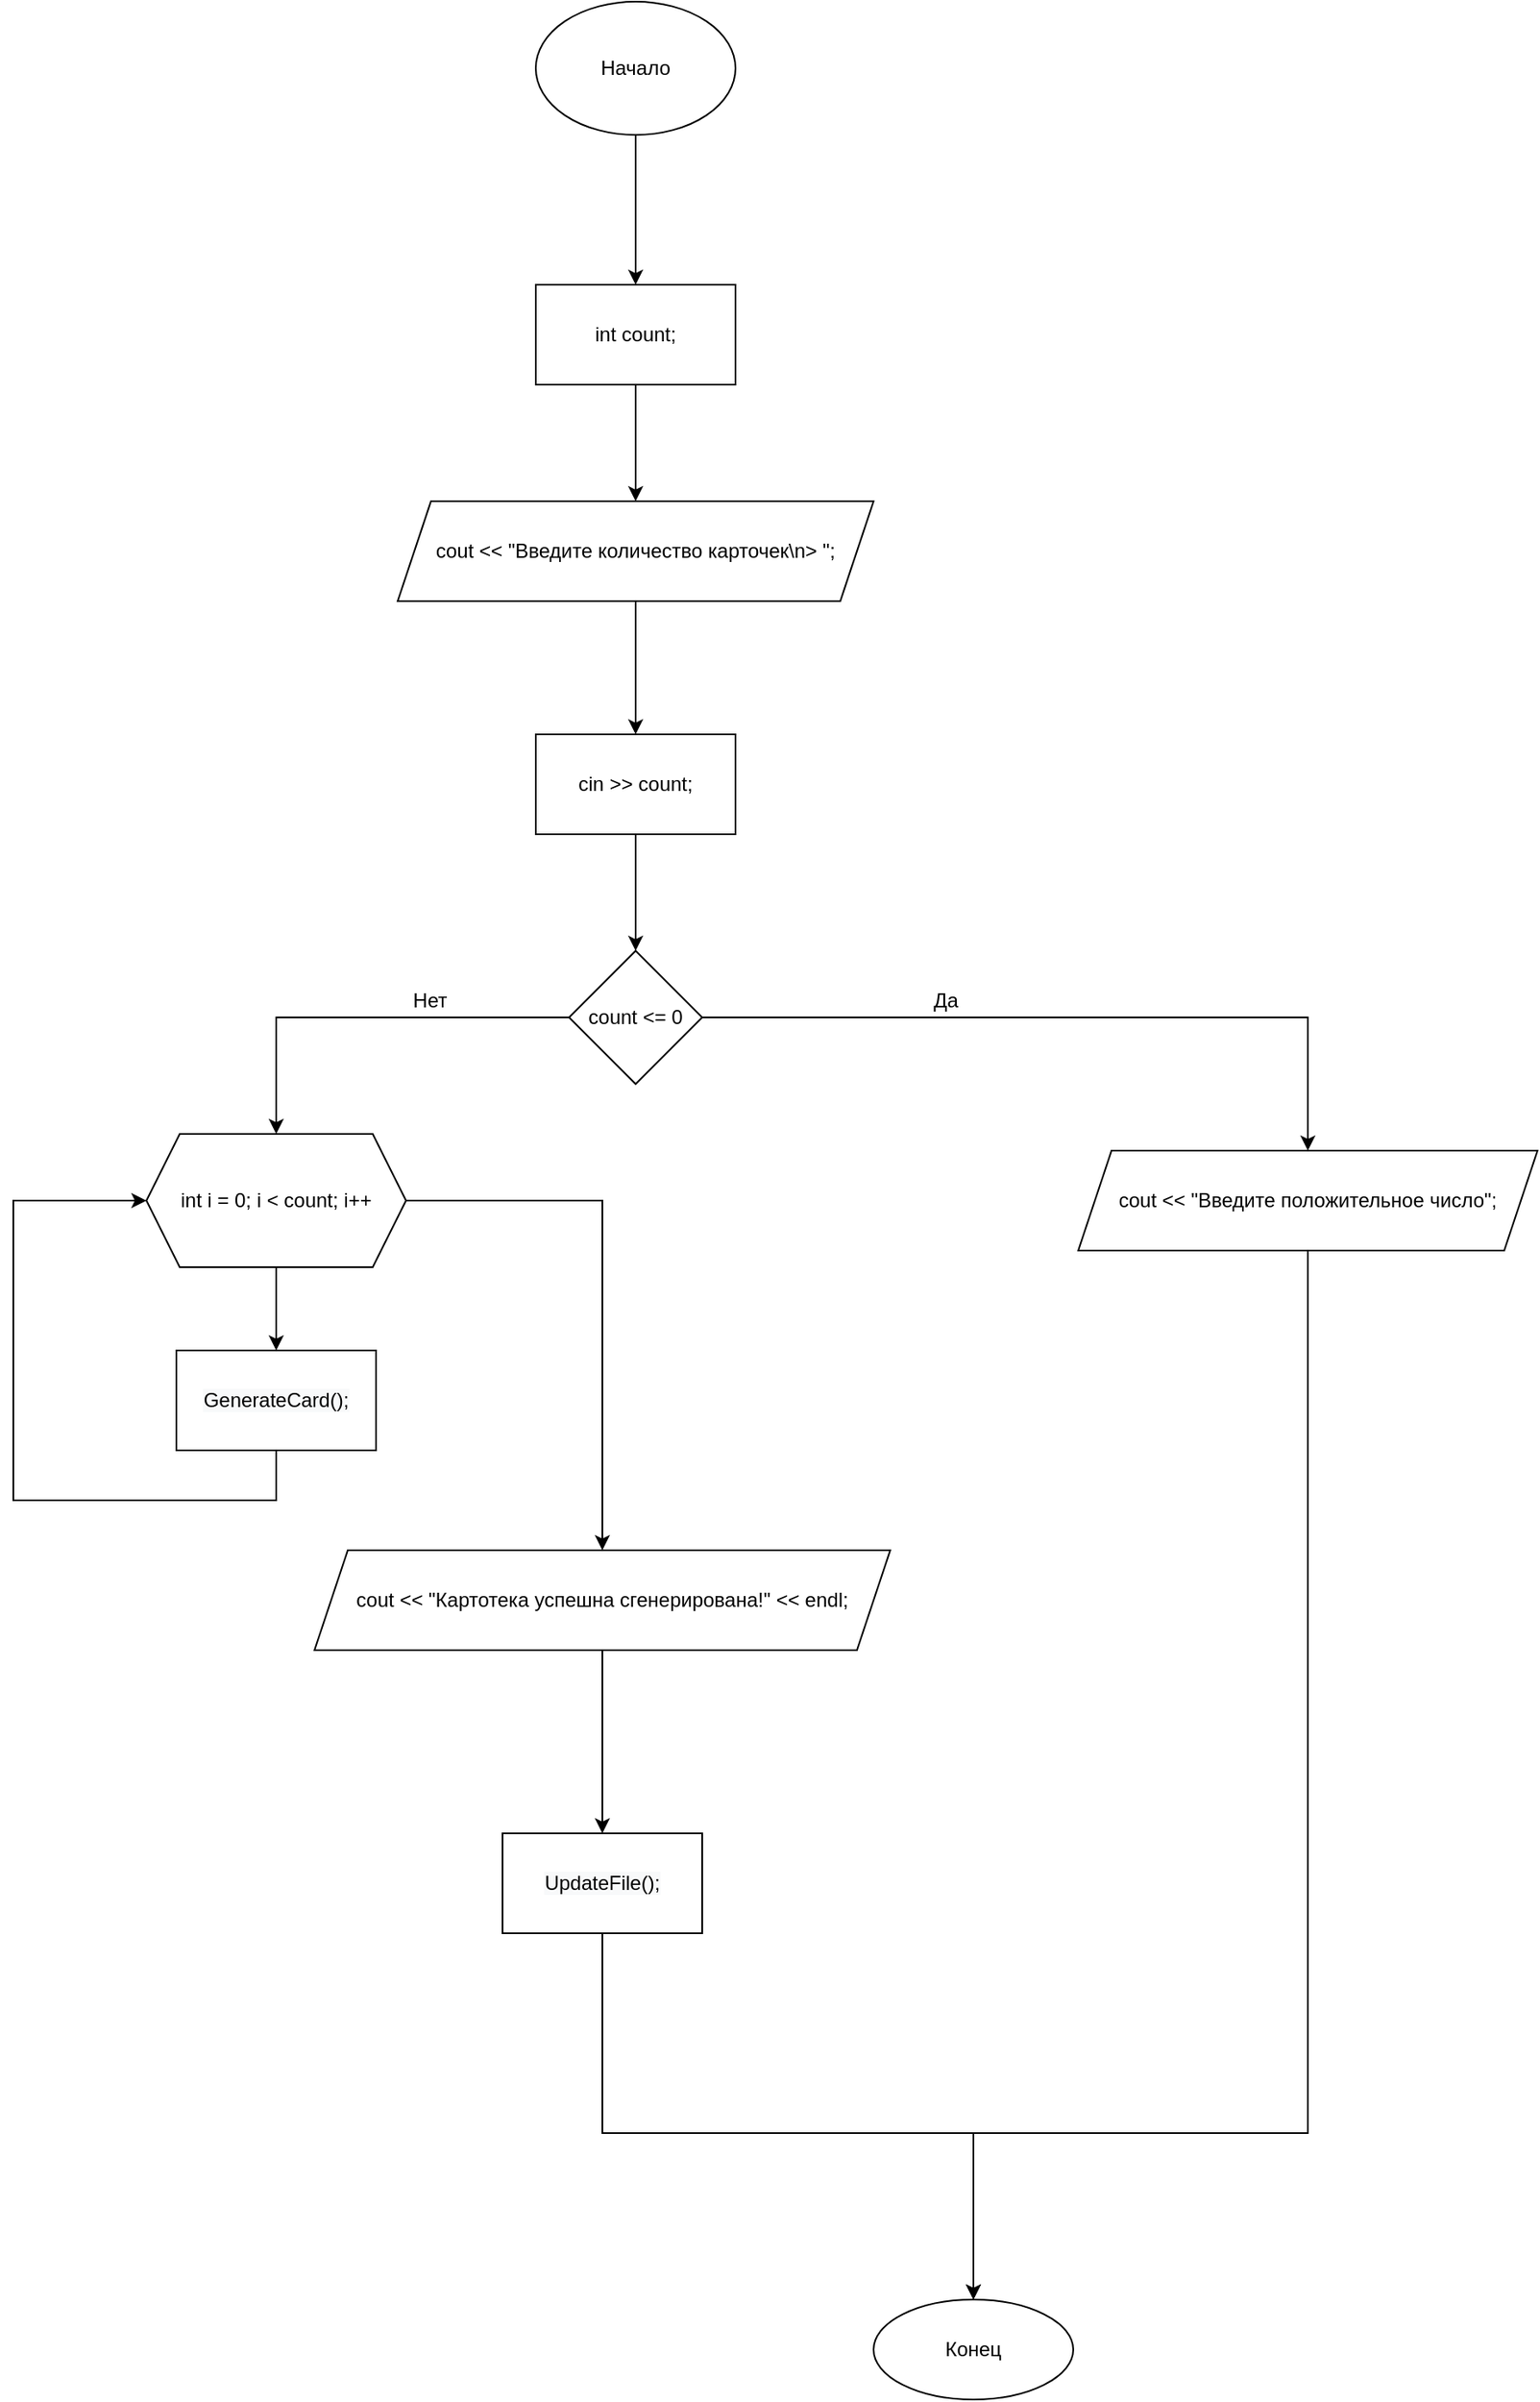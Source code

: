 <mxfile version="18.0.1" type="device"><diagram id="HLTPl3uFQ2N4E-xiKJY6" name="Страница 1"><mxGraphModel dx="1730" dy="1082" grid="1" gridSize="10" guides="1" tooltips="1" connect="1" arrows="1" fold="1" page="1" pageScale="1" pageWidth="827" pageHeight="1169" math="0" shadow="0"><root><mxCell id="0"/><mxCell id="1" parent="0"/><mxCell id="ig70NGA7vp0wvFwh6H94-3" value="" style="edgeStyle=orthogonalEdgeStyle;rounded=0;orthogonalLoop=1;jettySize=auto;html=1;" parent="1" source="ig70NGA7vp0wvFwh6H94-1" target="ig70NGA7vp0wvFwh6H94-2" edge="1"><mxGeometry relative="1" as="geometry"/></mxCell><mxCell id="ig70NGA7vp0wvFwh6H94-1" value="Начало" style="ellipse;whiteSpace=wrap;html=1;" parent="1" vertex="1"><mxGeometry x="354" y="40" width="120" height="80" as="geometry"/></mxCell><mxCell id="ig70NGA7vp0wvFwh6H94-7" value="" style="edgeStyle=orthogonalEdgeStyle;rounded=0;orthogonalLoop=1;jettySize=auto;html=1;" parent="1" source="ig70NGA7vp0wvFwh6H94-2" target="ig70NGA7vp0wvFwh6H94-6" edge="1"><mxGeometry relative="1" as="geometry"/></mxCell><mxCell id="ig70NGA7vp0wvFwh6H94-2" value="int count;" style="whiteSpace=wrap;html=1;" parent="1" vertex="1"><mxGeometry x="354" y="210" width="120" height="60" as="geometry"/></mxCell><mxCell id="ig70NGA7vp0wvFwh6H94-9" value="" style="edgeStyle=orthogonalEdgeStyle;rounded=0;orthogonalLoop=1;jettySize=auto;html=1;" parent="1" source="ig70NGA7vp0wvFwh6H94-6" target="ig70NGA7vp0wvFwh6H94-8" edge="1"><mxGeometry relative="1" as="geometry"/></mxCell><mxCell id="ig70NGA7vp0wvFwh6H94-6" value="cout &lt;&lt; &quot;Введите количество карточек\n&gt; &quot;;" style="shape=parallelogram;perimeter=parallelogramPerimeter;whiteSpace=wrap;html=1;fixedSize=1;" parent="1" vertex="1"><mxGeometry x="271" y="340" width="286" height="60" as="geometry"/></mxCell><mxCell id="ig70NGA7vp0wvFwh6H94-11" value="" style="edgeStyle=orthogonalEdgeStyle;rounded=0;orthogonalLoop=1;jettySize=auto;html=1;" parent="1" source="ig70NGA7vp0wvFwh6H94-8" target="ig70NGA7vp0wvFwh6H94-10" edge="1"><mxGeometry relative="1" as="geometry"/></mxCell><mxCell id="ig70NGA7vp0wvFwh6H94-8" value="cin &gt;&gt; count;" style="whiteSpace=wrap;html=1;" parent="1" vertex="1"><mxGeometry x="354" y="480" width="120" height="60" as="geometry"/></mxCell><mxCell id="ig70NGA7vp0wvFwh6H94-15" value="" style="edgeStyle=orthogonalEdgeStyle;rounded=0;orthogonalLoop=1;jettySize=auto;html=1;" parent="1" source="ig70NGA7vp0wvFwh6H94-10" target="ig70NGA7vp0wvFwh6H94-14" edge="1"><mxGeometry relative="1" as="geometry"/></mxCell><mxCell id="ig70NGA7vp0wvFwh6H94-17" value="" style="edgeStyle=orthogonalEdgeStyle;rounded=0;orthogonalLoop=1;jettySize=auto;html=1;" parent="1" source="ig70NGA7vp0wvFwh6H94-10" target="ig70NGA7vp0wvFwh6H94-16" edge="1"><mxGeometry relative="1" as="geometry"/></mxCell><mxCell id="ig70NGA7vp0wvFwh6H94-10" value="count &lt;= 0" style="rhombus;whiteSpace=wrap;html=1;" parent="1" vertex="1"><mxGeometry x="374" y="610" width="80" height="80" as="geometry"/></mxCell><mxCell id="ig70NGA7vp0wvFwh6H94-31" value="" style="edgeStyle=orthogonalEdgeStyle;rounded=0;orthogonalLoop=1;jettySize=auto;html=1;" parent="1" source="ig70NGA7vp0wvFwh6H94-14" target="ig70NGA7vp0wvFwh6H94-30" edge="1"><mxGeometry relative="1" as="geometry"><Array as="points"><mxPoint x="818" y="1320"/><mxPoint x="617" y="1320"/></Array></mxGeometry></mxCell><mxCell id="ig70NGA7vp0wvFwh6H94-14" value="cout &lt;&lt; &quot;Введите положительное число&quot;;" style="shape=parallelogram;perimeter=parallelogramPerimeter;whiteSpace=wrap;html=1;fixedSize=1;" parent="1" vertex="1"><mxGeometry x="680" y="730" width="276" height="60" as="geometry"/></mxCell><mxCell id="ig70NGA7vp0wvFwh6H94-24" value="" style="edgeStyle=orthogonalEdgeStyle;rounded=0;orthogonalLoop=1;jettySize=auto;html=1;entryX=0.5;entryY=0;entryDx=0;entryDy=0;" parent="1" source="ig70NGA7vp0wvFwh6H94-16" target="ig70NGA7vp0wvFwh6H94-25" edge="1"><mxGeometry relative="1" as="geometry"><mxPoint x="394" y="900" as="targetPoint"/><Array as="points"><mxPoint x="394" y="760"/></Array></mxGeometry></mxCell><mxCell id="zEPyXMcSIto2uIJCQtq2-3" value="" style="edgeStyle=orthogonalEdgeStyle;rounded=0;orthogonalLoop=1;jettySize=auto;html=1;" parent="1" source="ig70NGA7vp0wvFwh6H94-16" target="zEPyXMcSIto2uIJCQtq2-2" edge="1"><mxGeometry relative="1" as="geometry"/></mxCell><mxCell id="ig70NGA7vp0wvFwh6H94-16" value="int i = 0; i &lt; count; i++" style="shape=hexagon;perimeter=hexagonPerimeter2;whiteSpace=wrap;html=1;fixedSize=1;" parent="1" vertex="1"><mxGeometry x="120" y="720" width="156" height="80" as="geometry"/></mxCell><mxCell id="HgF5tcKCva91lUpwqKWn-3" value="" style="edgeStyle=orthogonalEdgeStyle;rounded=0;orthogonalLoop=1;jettySize=auto;html=1;" edge="1" parent="1" source="ig70NGA7vp0wvFwh6H94-25" target="HgF5tcKCva91lUpwqKWn-2"><mxGeometry relative="1" as="geometry"/></mxCell><mxCell id="ig70NGA7vp0wvFwh6H94-25" value="cout &lt;&lt; &quot;Картотека успешна сгенерирована!&quot; &lt;&lt; endl;" style="shape=parallelogram;perimeter=parallelogramPerimeter;whiteSpace=wrap;html=1;fixedSize=1;" parent="1" vertex="1"><mxGeometry x="221" y="970" width="346" height="60" as="geometry"/></mxCell><mxCell id="ig70NGA7vp0wvFwh6H94-30" value="Конец" style="ellipse;whiteSpace=wrap;html=1;" parent="1" vertex="1"><mxGeometry x="557" y="1420" width="120" height="60" as="geometry"/></mxCell><mxCell id="ig70NGA7vp0wvFwh6H94-33" value="Да" style="text;html=1;align=center;verticalAlign=middle;resizable=0;points=[];autosize=1;strokeColor=none;fillColor=none;" parent="1" vertex="1"><mxGeometry x="585" y="630" width="30" height="20" as="geometry"/></mxCell><mxCell id="ig70NGA7vp0wvFwh6H94-34" value="Нет" style="text;html=1;align=center;verticalAlign=middle;resizable=0;points=[];autosize=1;strokeColor=none;fillColor=none;" parent="1" vertex="1"><mxGeometry x="270" y="630" width="40" height="20" as="geometry"/></mxCell><mxCell id="zEPyXMcSIto2uIJCQtq2-4" style="edgeStyle=orthogonalEdgeStyle;rounded=0;orthogonalLoop=1;jettySize=auto;html=1;entryX=0;entryY=0.5;entryDx=0;entryDy=0;" parent="1" source="zEPyXMcSIto2uIJCQtq2-2" target="ig70NGA7vp0wvFwh6H94-16" edge="1"><mxGeometry relative="1" as="geometry"><Array as="points"><mxPoint x="198" y="940"/><mxPoint x="40" y="940"/><mxPoint x="40" y="760"/></Array></mxGeometry></mxCell><mxCell id="zEPyXMcSIto2uIJCQtq2-2" value="&lt;span style=&quot;color: rgb(0, 0, 0); font-family: Helvetica; font-size: 12px; font-style: normal; font-variant-ligatures: normal; font-variant-caps: normal; font-weight: 400; letter-spacing: normal; orphans: 2; text-align: center; text-indent: 0px; text-transform: none; widows: 2; word-spacing: 0px; -webkit-text-stroke-width: 0px; background-color: rgb(248, 249, 250); text-decoration-thickness: initial; text-decoration-style: initial; text-decoration-color: initial; float: none; display: inline !important;&quot;&gt;GenerateCard();&lt;/span&gt;" style="whiteSpace=wrap;html=1;" parent="1" vertex="1"><mxGeometry x="138" y="850" width="120" height="60" as="geometry"/></mxCell><mxCell id="HgF5tcKCva91lUpwqKWn-4" style="edgeStyle=orthogonalEdgeStyle;rounded=0;orthogonalLoop=1;jettySize=auto;html=1;entryX=0.5;entryY=0;entryDx=0;entryDy=0;" edge="1" parent="1" source="HgF5tcKCva91lUpwqKWn-2" target="ig70NGA7vp0wvFwh6H94-30"><mxGeometry relative="1" as="geometry"><Array as="points"><mxPoint x="394" y="1320"/><mxPoint x="617" y="1320"/></Array></mxGeometry></mxCell><mxCell id="HgF5tcKCva91lUpwqKWn-2" value="&lt;span style=&quot;color: rgb(0, 0, 0); font-family: Helvetica; font-size: 12px; font-style: normal; font-variant-ligatures: normal; font-variant-caps: normal; font-weight: 400; letter-spacing: normal; orphans: 2; text-align: center; text-indent: 0px; text-transform: none; widows: 2; word-spacing: 0px; -webkit-text-stroke-width: 0px; background-color: rgb(248, 249, 250); text-decoration-thickness: initial; text-decoration-style: initial; text-decoration-color: initial; float: none; display: inline !important;&quot;&gt;UpdateFile();&lt;/span&gt;" style="whiteSpace=wrap;html=1;" vertex="1" parent="1"><mxGeometry x="334" y="1140" width="120" height="60" as="geometry"/></mxCell></root></mxGraphModel></diagram></mxfile>